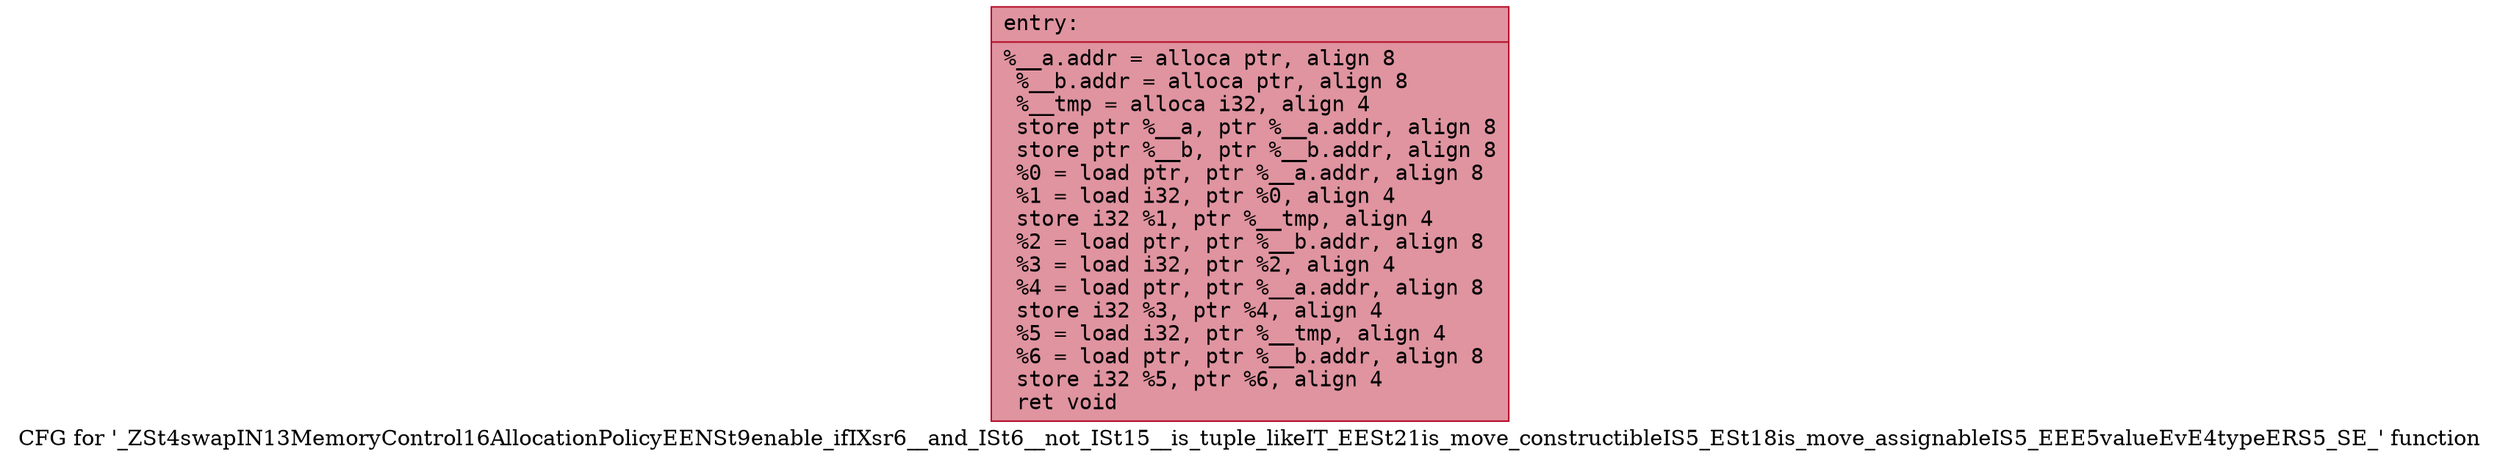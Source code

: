 digraph "CFG for '_ZSt4swapIN13MemoryControl16AllocationPolicyEENSt9enable_ifIXsr6__and_ISt6__not_ISt15__is_tuple_likeIT_EESt21is_move_constructibleIS5_ESt18is_move_assignableIS5_EEE5valueEvE4typeERS5_SE_' function" {
	label="CFG for '_ZSt4swapIN13MemoryControl16AllocationPolicyEENSt9enable_ifIXsr6__and_ISt6__not_ISt15__is_tuple_likeIT_EESt21is_move_constructibleIS5_ESt18is_move_assignableIS5_EEE5valueEvE4typeERS5_SE_' function";

	Node0x556c3c7f3400 [shape=record,color="#b70d28ff", style=filled, fillcolor="#b70d2870" fontname="Courier",label="{entry:\l|  %__a.addr = alloca ptr, align 8\l  %__b.addr = alloca ptr, align 8\l  %__tmp = alloca i32, align 4\l  store ptr %__a, ptr %__a.addr, align 8\l  store ptr %__b, ptr %__b.addr, align 8\l  %0 = load ptr, ptr %__a.addr, align 8\l  %1 = load i32, ptr %0, align 4\l  store i32 %1, ptr %__tmp, align 4\l  %2 = load ptr, ptr %__b.addr, align 8\l  %3 = load i32, ptr %2, align 4\l  %4 = load ptr, ptr %__a.addr, align 8\l  store i32 %3, ptr %4, align 4\l  %5 = load i32, ptr %__tmp, align 4\l  %6 = load ptr, ptr %__b.addr, align 8\l  store i32 %5, ptr %6, align 4\l  ret void\l}"];
}
